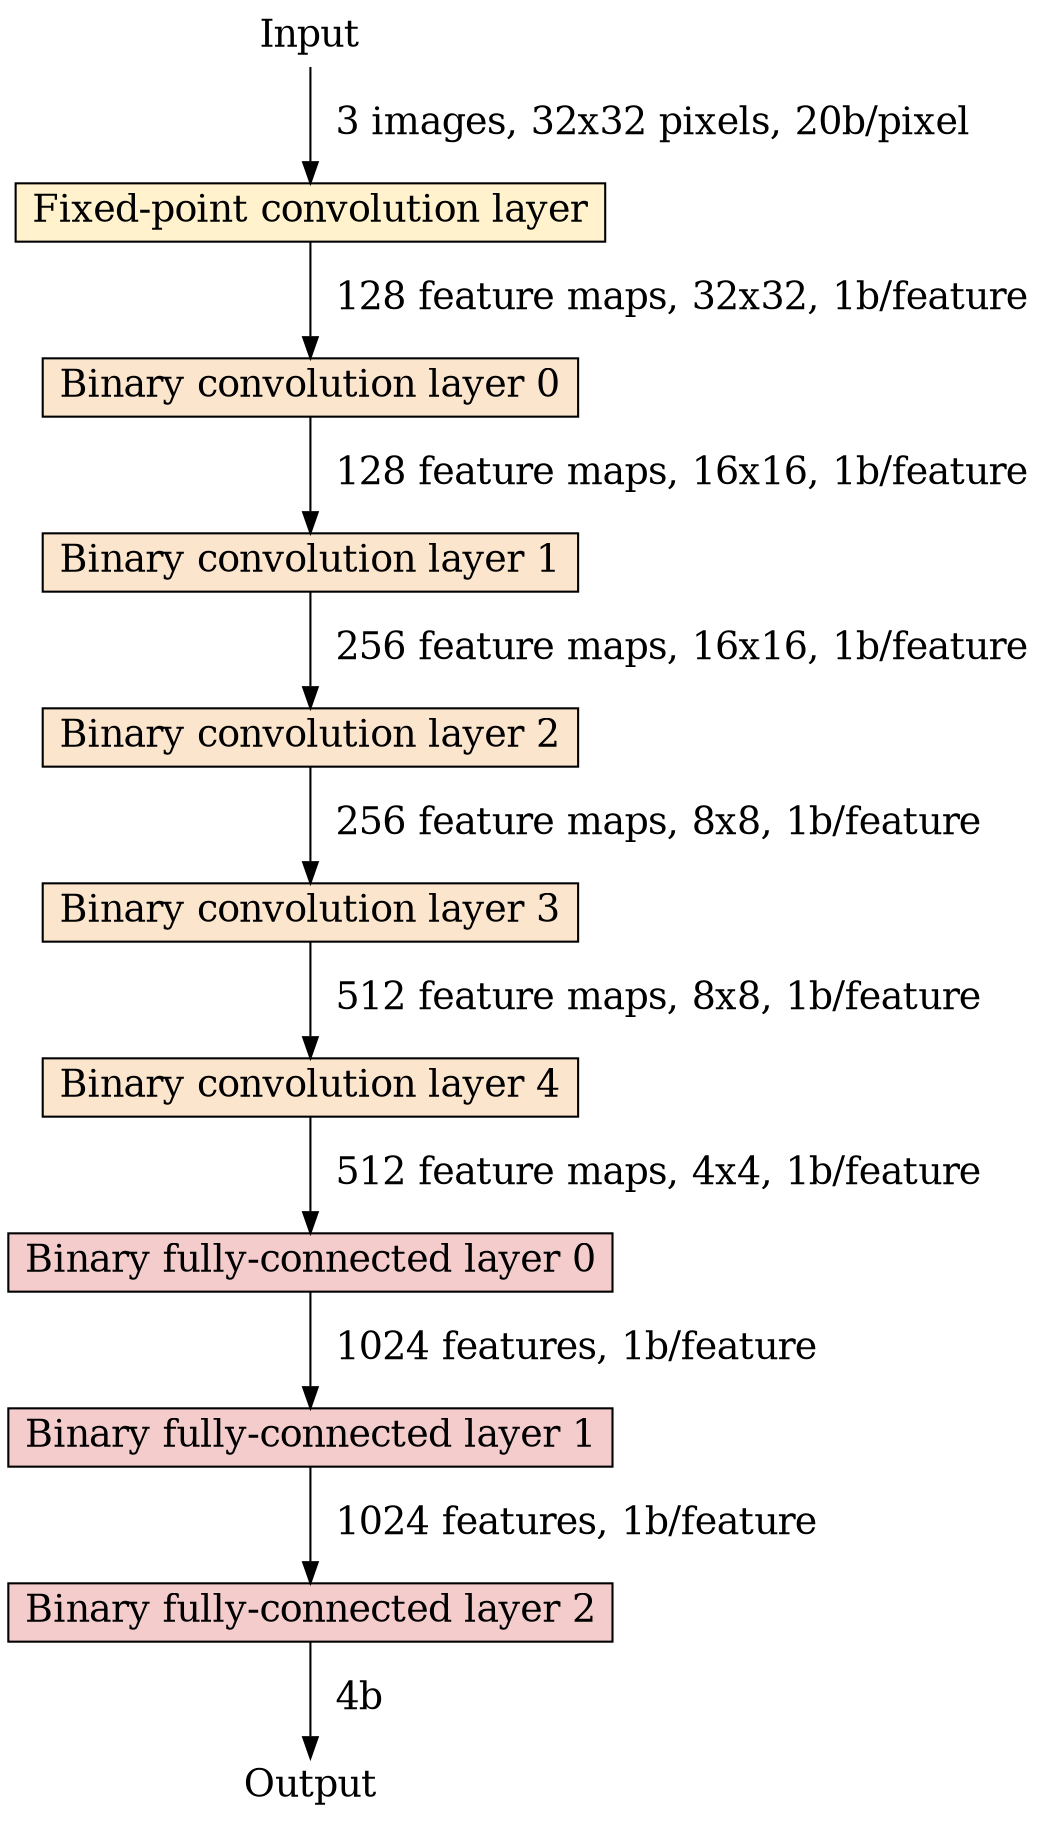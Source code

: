 digraph bnn
{
  node [shape = box, style = filled, height = 0, fontsize = 18];
  edge [fontsize = 18];

  input [shape = none, label = "Input", style = ""];
  fp_conv [label = "Fixed-point convolution layer", fillcolor = "#fff2cc"];
  bin_conv_0 [label = "Binary convolution layer 0", fillcolor = "#fce5cd"];
  bin_conv_1 [label = "Binary convolution layer 1", fillcolor = "#fce5cd"];
  bin_conv_2 [label = "Binary convolution layer 2", fillcolor = "#fce5cd"];
  bin_conv_3 [label = "Binary convolution layer 3", fillcolor = "#fce5cd"];
  bin_conv_4 [label = "Binary convolution layer 4", fillcolor = "#fce5cd"];
  bin_dense_0 [label = "Binary fully-connected layer 0", fillcolor = "#f4cccc"];
  bin_dense_1 [label = "Binary fully-connected layer 1", fillcolor = "#f4cccc"];
  bin_dense_2 [label = "Binary fully-connected layer 2", fillcolor = "#f4cccc"];
  output [shape = none, label = "Output", style = ""];

  input -> fp_conv [label = "  3 images, 32x32 pixels, 20b/pixel"];
  fp_conv -> bin_conv_0 [label = "  128 feature maps, 32x32, 1b/feature"];
  bin_conv_0 -> bin_conv_1 [label = "  128 feature maps, 16x16, 1b/feature"];
  bin_conv_1 -> bin_conv_2 [label = "  256 feature maps, 16x16, 1b/feature"];
  bin_conv_2 -> bin_conv_3 [label = "  256 feature maps, 8x8, 1b/feature"];
  bin_conv_3 -> bin_conv_4 [label = "  512 feature maps, 8x8, 1b/feature"];
  bin_conv_4 -> bin_dense_0 [label = "  512 feature maps, 4x4, 1b/feature"];
  bin_dense_0 -> bin_dense_1 [label = "  1024 features, 1b/feature"];
  bin_dense_1 -> bin_dense_2 [label = "  1024 features, 1b/feature"];
  bin_dense_2 -> output [label = "  4b"];
}

